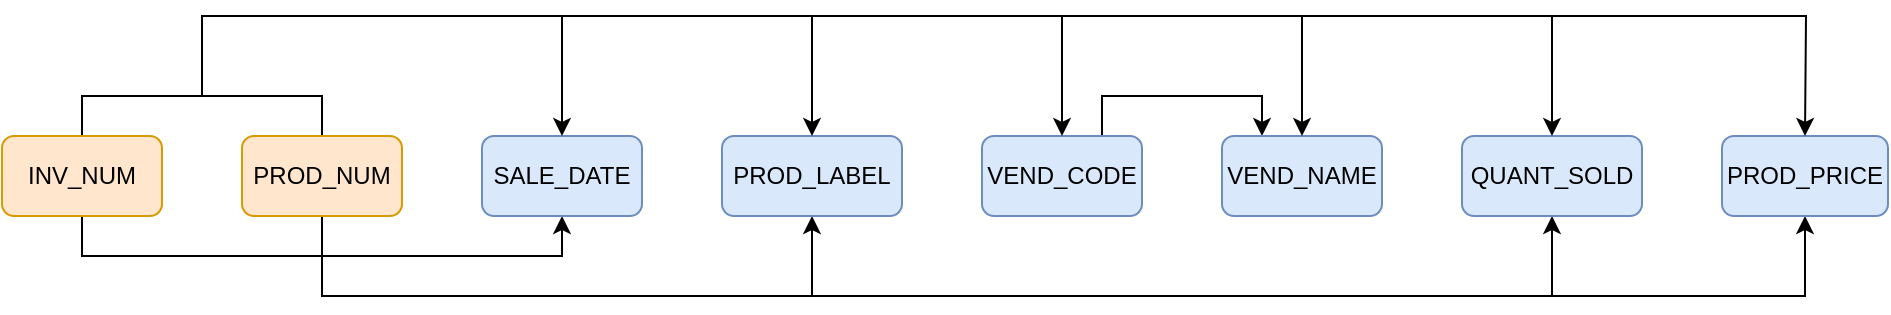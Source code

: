 <mxfile version="26.0.16">
  <diagram name="第 1 页" id="I2atrDJ_7Wm21SAum71q">
    <mxGraphModel dx="1026" dy="569" grid="1" gridSize="10" guides="1" tooltips="1" connect="1" arrows="1" fold="1" page="1" pageScale="1" pageWidth="1169" pageHeight="827" math="0" shadow="0">
      <root>
        <mxCell id="0" />
        <mxCell id="1" parent="0" />
        <mxCell id="KtopWlcztYD4usplgd7s-12" style="edgeStyle=orthogonalEdgeStyle;rounded=0;orthogonalLoop=1;jettySize=auto;html=1;exitX=0.5;exitY=1;exitDx=0;exitDy=0;entryX=0.5;entryY=1;entryDx=0;entryDy=0;curved=0;endArrow=none;startFill=0;" parent="1" source="KtopWlcztYD4usplgd7s-1" target="KtopWlcztYD4usplgd7s-2" edge="1">
          <mxGeometry relative="1" as="geometry">
            <Array as="points">
              <mxPoint x="80" y="140" />
              <mxPoint x="200" y="140" />
            </Array>
          </mxGeometry>
        </mxCell>
        <mxCell id="KtopWlcztYD4usplgd7s-17" style="edgeStyle=orthogonalEdgeStyle;rounded=0;orthogonalLoop=1;jettySize=auto;html=1;exitX=0.5;exitY=1;exitDx=0;exitDy=0;entryX=0.5;entryY=1;entryDx=0;entryDy=0;" parent="1" source="KtopWlcztYD4usplgd7s-1" target="KtopWlcztYD4usplgd7s-3" edge="1">
          <mxGeometry relative="1" as="geometry">
            <Array as="points">
              <mxPoint x="80" y="220" />
              <mxPoint x="320" y="220" />
            </Array>
          </mxGeometry>
        </mxCell>
        <mxCell id="KtopWlcztYD4usplgd7s-1" value="INV_NUM" style="rounded=1;whiteSpace=wrap;html=1;fillColor=#ffe6cc;strokeColor=#d79b00;" parent="1" vertex="1">
          <mxGeometry x="40" y="160" width="80" height="40" as="geometry" />
        </mxCell>
        <mxCell id="KtopWlcztYD4usplgd7s-27" style="edgeStyle=orthogonalEdgeStyle;rounded=0;orthogonalLoop=1;jettySize=auto;html=1;exitX=0.5;exitY=1;exitDx=0;exitDy=0;entryX=0.5;entryY=1;entryDx=0;entryDy=0;" parent="1" source="KtopWlcztYD4usplgd7s-2" target="KtopWlcztYD4usplgd7s-4" edge="1">
          <mxGeometry relative="1" as="geometry">
            <Array as="points">
              <mxPoint x="200" y="240" />
              <mxPoint x="445" y="240" />
            </Array>
          </mxGeometry>
        </mxCell>
        <mxCell id="KtopWlcztYD4usplgd7s-28" style="edgeStyle=orthogonalEdgeStyle;rounded=0;orthogonalLoop=1;jettySize=auto;html=1;exitX=0.5;exitY=1;exitDx=0;exitDy=0;entryX=0.5;entryY=1;entryDx=0;entryDy=0;" parent="1" source="KtopWlcztYD4usplgd7s-2" target="KtopWlcztYD4usplgd7s-8" edge="1">
          <mxGeometry relative="1" as="geometry">
            <Array as="points">
              <mxPoint x="200" y="240" />
              <mxPoint x="815" y="240" />
            </Array>
          </mxGeometry>
        </mxCell>
        <mxCell id="KtopWlcztYD4usplgd7s-29" style="edgeStyle=orthogonalEdgeStyle;rounded=0;orthogonalLoop=1;jettySize=auto;html=1;exitX=0.5;exitY=1;exitDx=0;exitDy=0;entryX=0.5;entryY=1;entryDx=0;entryDy=0;" parent="1" source="KtopWlcztYD4usplgd7s-2" target="KtopWlcztYD4usplgd7s-9" edge="1">
          <mxGeometry relative="1" as="geometry">
            <Array as="points">
              <mxPoint x="200" y="240" />
              <mxPoint x="942" y="240" />
            </Array>
          </mxGeometry>
        </mxCell>
        <mxCell id="KtopWlcztYD4usplgd7s-2" value="PROD_NUM" style="rounded=1;whiteSpace=wrap;html=1;fillColor=#ffe6cc;strokeColor=#d79b00;" parent="1" vertex="1">
          <mxGeometry x="160" y="160" width="80" height="40" as="geometry" />
        </mxCell>
        <mxCell id="KtopWlcztYD4usplgd7s-3" value="SALE_DATE" style="rounded=1;whiteSpace=wrap;html=1;fillColor=#dae8fc;strokeColor=#6c8ebf;" parent="1" vertex="1">
          <mxGeometry x="280" y="160" width="80" height="40" as="geometry" />
        </mxCell>
        <mxCell id="KtopWlcztYD4usplgd7s-4" value="PROD_LABEL" style="rounded=1;whiteSpace=wrap;html=1;fillColor=#dae8fc;strokeColor=#6c8ebf;" parent="1" vertex="1">
          <mxGeometry x="400" y="160" width="90" height="40" as="geometry" />
        </mxCell>
        <mxCell id="KtopWlcztYD4usplgd7s-26" style="edgeStyle=orthogonalEdgeStyle;rounded=0;orthogonalLoop=1;jettySize=auto;html=1;exitX=0.75;exitY=0;exitDx=0;exitDy=0;entryX=0.25;entryY=0;entryDx=0;entryDy=0;" parent="1" source="KtopWlcztYD4usplgd7s-5" target="KtopWlcztYD4usplgd7s-6" edge="1">
          <mxGeometry relative="1" as="geometry" />
        </mxCell>
        <mxCell id="KtopWlcztYD4usplgd7s-5" value="VEND_CODE" style="rounded=1;whiteSpace=wrap;html=1;fillColor=#dae8fc;strokeColor=#6c8ebf;" parent="1" vertex="1">
          <mxGeometry x="530" y="160" width="80" height="40" as="geometry" />
        </mxCell>
        <mxCell id="KtopWlcztYD4usplgd7s-6" value="VEND_NAME" style="rounded=1;whiteSpace=wrap;html=1;fillColor=#dae8fc;strokeColor=#6c8ebf;" parent="1" vertex="1">
          <mxGeometry x="650" y="160" width="80" height="40" as="geometry" />
        </mxCell>
        <mxCell id="KtopWlcztYD4usplgd7s-8" value="QUANT_SOLD" style="rounded=1;whiteSpace=wrap;html=1;fillColor=#dae8fc;strokeColor=#6c8ebf;" parent="1" vertex="1">
          <mxGeometry x="770" y="160" width="90" height="40" as="geometry" />
        </mxCell>
        <mxCell id="KtopWlcztYD4usplgd7s-9" value="PROD_PRICE" style="rounded=1;whiteSpace=wrap;html=1;fillColor=#dae8fc;strokeColor=#6c8ebf;" parent="1" vertex="1">
          <mxGeometry x="900" y="160" width="83" height="40" as="geometry" />
        </mxCell>
        <mxCell id="KtopWlcztYD4usplgd7s-20" value="" style="endArrow=classic;html=1;rounded=0;entryX=0.5;entryY=0;entryDx=0;entryDy=0;" parent="1" target="KtopWlcztYD4usplgd7s-4" edge="1">
          <mxGeometry width="50" height="50" relative="1" as="geometry">
            <mxPoint x="140" y="140" as="sourcePoint" />
            <mxPoint x="200" y="40" as="targetPoint" />
            <Array as="points">
              <mxPoint x="140" y="100" />
              <mxPoint x="445" y="100" />
              <mxPoint x="445" y="120" />
            </Array>
          </mxGeometry>
        </mxCell>
        <mxCell id="KtopWlcztYD4usplgd7s-21" value="" style="endArrow=classic;html=1;rounded=0;entryX=0.5;entryY=0;entryDx=0;entryDy=0;" parent="1" target="KtopWlcztYD4usplgd7s-5" edge="1">
          <mxGeometry width="50" height="50" relative="1" as="geometry">
            <mxPoint x="140" y="140" as="sourcePoint" />
            <mxPoint x="455" y="170" as="targetPoint" />
            <Array as="points">
              <mxPoint x="140" y="100" />
              <mxPoint x="570" y="100" />
              <mxPoint x="570" y="120" />
            </Array>
          </mxGeometry>
        </mxCell>
        <mxCell id="KtopWlcztYD4usplgd7s-22" value="" style="endArrow=classic;html=1;rounded=0;entryX=0.5;entryY=0;entryDx=0;entryDy=0;" parent="1" target="KtopWlcztYD4usplgd7s-3" edge="1">
          <mxGeometry width="50" height="50" relative="1" as="geometry">
            <mxPoint x="140" y="140" as="sourcePoint" />
            <mxPoint x="560" y="210" as="targetPoint" />
            <Array as="points">
              <mxPoint x="140" y="100" />
              <mxPoint x="320" y="100" />
            </Array>
          </mxGeometry>
        </mxCell>
        <mxCell id="KtopWlcztYD4usplgd7s-23" value="" style="endArrow=classic;html=1;rounded=0;entryX=0.5;entryY=0;entryDx=0;entryDy=0;" parent="1" target="KtopWlcztYD4usplgd7s-6" edge="1">
          <mxGeometry width="50" height="50" relative="1" as="geometry">
            <mxPoint x="140" y="140" as="sourcePoint" />
            <mxPoint x="560" y="210" as="targetPoint" />
            <Array as="points">
              <mxPoint x="140" y="100" />
              <mxPoint x="690" y="100" />
            </Array>
          </mxGeometry>
        </mxCell>
        <mxCell id="KtopWlcztYD4usplgd7s-24" value="" style="endArrow=classic;html=1;rounded=0;entryX=0.5;entryY=0;entryDx=0;entryDy=0;" parent="1" target="KtopWlcztYD4usplgd7s-8" edge="1">
          <mxGeometry width="50" height="50" relative="1" as="geometry">
            <mxPoint x="140" y="140" as="sourcePoint" />
            <mxPoint x="560" y="210" as="targetPoint" />
            <Array as="points">
              <mxPoint x="140" y="100" />
              <mxPoint x="815" y="100" />
            </Array>
          </mxGeometry>
        </mxCell>
        <mxCell id="KtopWlcztYD4usplgd7s-25" value="" style="endArrow=classic;html=1;rounded=0;entryX=0.5;entryY=0;entryDx=0;entryDy=0;" parent="1" target="KtopWlcztYD4usplgd7s-9" edge="1">
          <mxGeometry width="50" height="50" relative="1" as="geometry">
            <mxPoint x="140" y="140" as="sourcePoint" />
            <mxPoint x="560" y="210" as="targetPoint" />
            <Array as="points">
              <mxPoint x="140" y="100" />
              <mxPoint x="942" y="100" />
            </Array>
          </mxGeometry>
        </mxCell>
      </root>
    </mxGraphModel>
  </diagram>
</mxfile>
